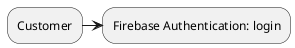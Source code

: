@startuml "Create New User Flow"

Customer -> Firebase Authentication: login

' group My own label [My own label 2]
'     Alice -> Log : Log attack start
'     loop 1000 times
'         Alice -> Bob: DNS Attack
'     end
'     Alice -> Log : Log attack end
' end
@enduml
